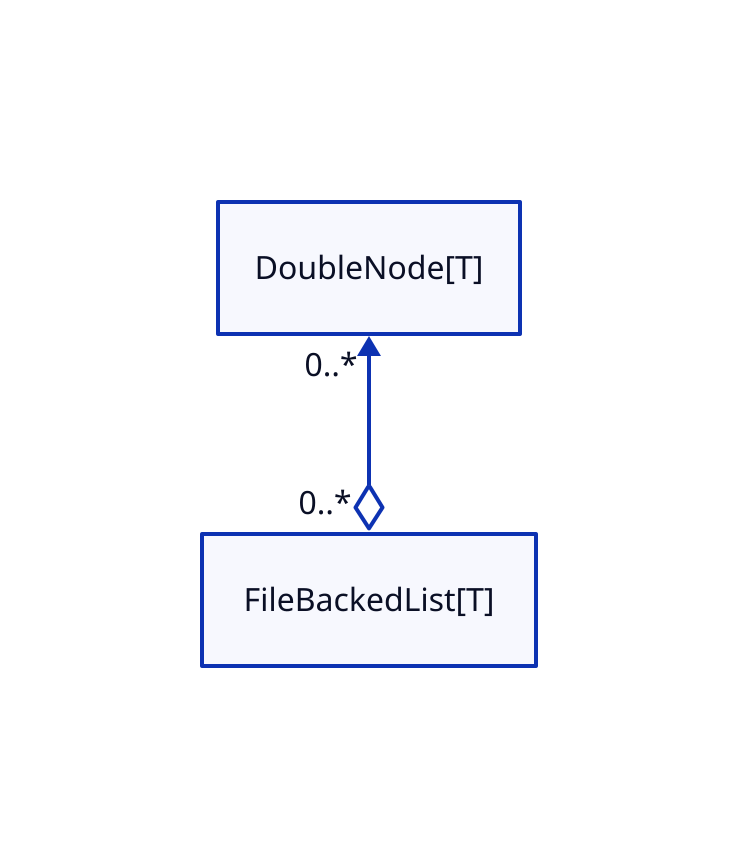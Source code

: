 direction: up

FileBackedList\[T\] <-> DoubleNode\[T\]: {
  source-arrowhead: {
    shape: diamond
    label: 0..*
    style.filled: false
  }

  target-arrowhead: {
    label: 0..*
  }
}